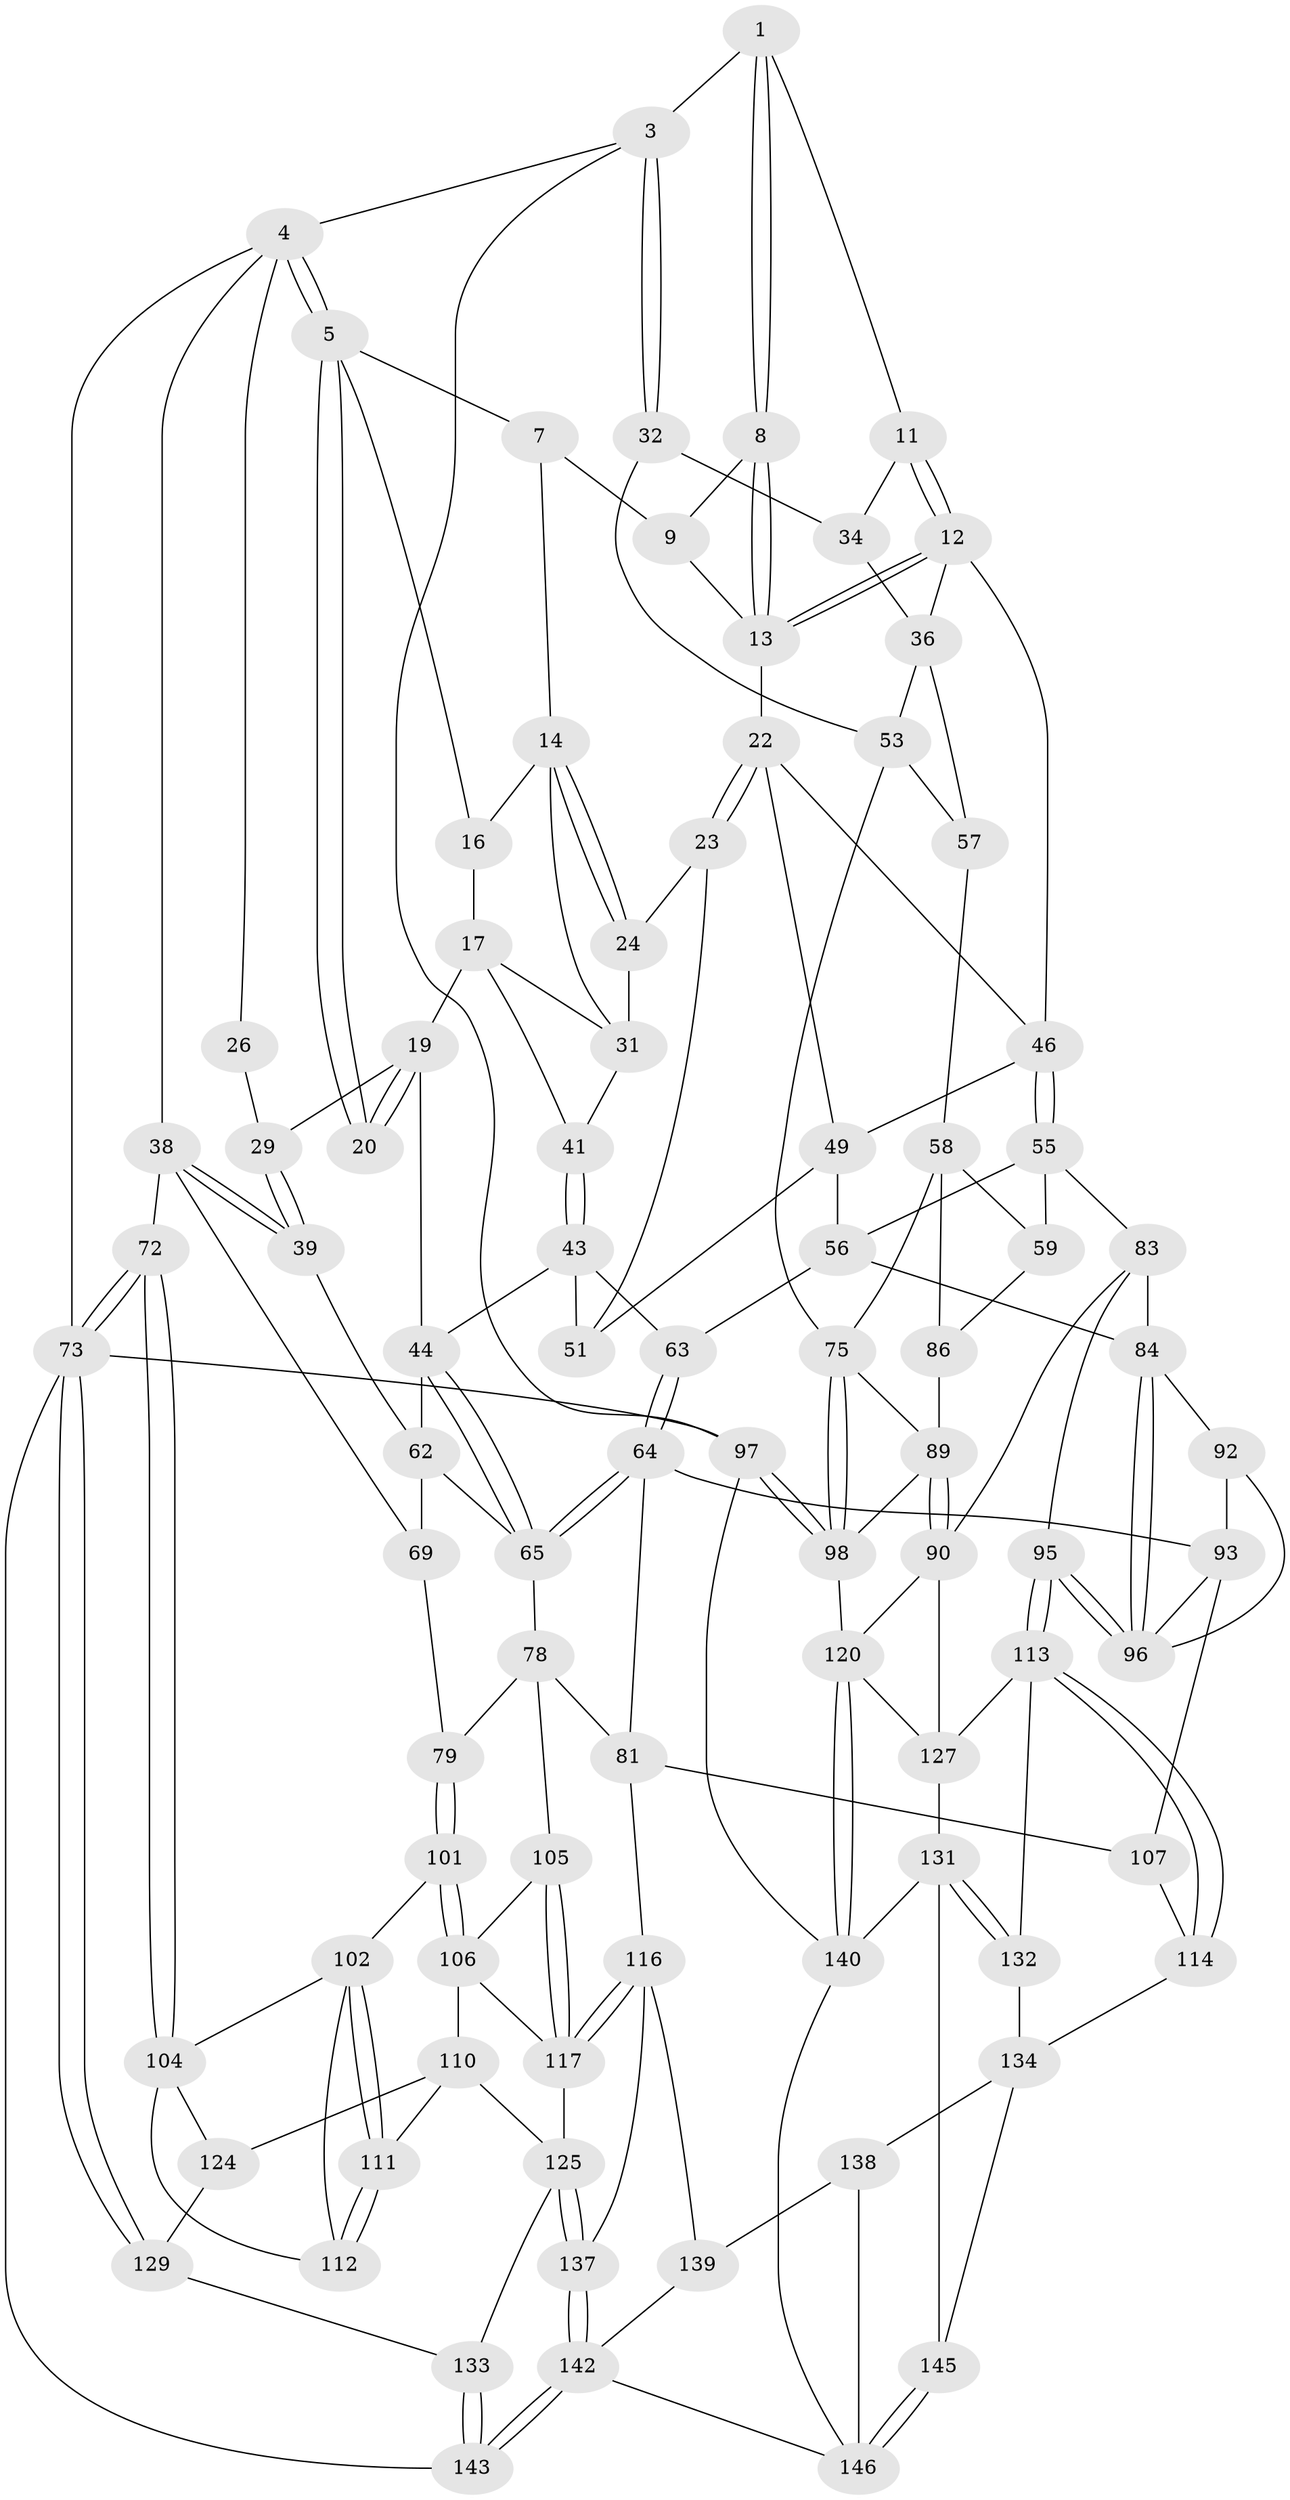 // original degree distribution, {3: 0.02027027027027027, 4: 0.23648648648648649, 6: 0.23648648648648649, 5: 0.5067567567567568}
// Generated by graph-tools (version 1.1) at 2025/42/03/06/25 10:42:28]
// undirected, 90 vertices, 200 edges
graph export_dot {
graph [start="1"]
  node [color=gray90,style=filled];
  1 [pos="+0.8409222009648339+0",super="+2"];
  3 [pos="+1+0"];
  4 [pos="+0+0",super="+25"];
  5 [pos="+0.30088976116564925+0",super="+6"];
  7 [pos="+0.5771230685878895+0",super="+10"];
  8 [pos="+0.7259956998582372+0.019478852247737193"];
  9 [pos="+0.6917799754265164+0.041371863835943046"];
  11 [pos="+0.8449809064182708+0.08685836148657594"];
  12 [pos="+0.8200343809982925+0.12701637147565067",super="+37"];
  13 [pos="+0.7856376693308558+0.1214769970825937",super="+21"];
  14 [pos="+0.5889739697994614+0.10463113490117223",super="+15"];
  16 [pos="+0.440339807324677+0"];
  17 [pos="+0.4599454682742194+0.08201824646515732",super="+18"];
  19 [pos="+0.28842560588912924+0.05289201970897721",super="+28"];
  20 [pos="+0.2648788408410654+0"];
  22 [pos="+0.6665646320707818+0.1671928612328908",super="+48"];
  23 [pos="+0.6480300739716308+0.1685451088071476",super="+52"];
  24 [pos="+0.6029702765996209+0.12449372207764677",super="+42"];
  26 [pos="+0+0.06620743927644344",super="+27"];
  29 [pos="+0.14106783149297308+0.12624991872993274",super="+30"];
  31 [pos="+0.49715909645894674+0.12099044499550124",super="+40"];
  32 [pos="+1+0",super="+33"];
  34 [pos="+0.965356867574102+0.09267713381654949",super="+35"];
  36 [pos="+0.9019938639905871+0.2541172863961476",super="+54"];
  38 [pos="+0+0.15930102213073433",super="+70"];
  39 [pos="+0+0.1784172537871149"];
  41 [pos="+0.4103773290030918+0.2581547206613288"];
  43 [pos="+0.3915514532101629+0.27420515532264744",super="+61"];
  44 [pos="+0.3353156770684905+0.30248028763349066",super="+45"];
  46 [pos="+0.8108836917738667+0.2715527634380828",super="+47"];
  49 [pos="+0.7019379892702855+0.29967038622856906",super="+50"];
  51 [pos="+0.5935378691035509+0.3246596071835014"];
  53 [pos="+1+0.32435982099842325",super="+71"];
  55 [pos="+0.752717777375189+0.45477529317168564",super="+60"];
  56 [pos="+0.6295412659235261+0.3812773069024826",super="+68"];
  57 [pos="+0.8847333332707626+0.418160531283296"];
  58 [pos="+0.861524901321055+0.4514171249869158",super="+77"];
  59 [pos="+0.8004088944962051+0.477262487545939",super="+87"];
  62 [pos="+0.2065972059743887+0.28334427139092777",super="+67"];
  63 [pos="+0.46103789767819686+0.49007292026541627"];
  64 [pos="+0.39805333266432846+0.5093708611416161",super="+80"];
  65 [pos="+0.36867368564368924+0.4797874358594471",super="+66"];
  69 [pos="+0+0.4871497736858012"];
  72 [pos="+0+0.6260560671093062"];
  73 [pos="+0+0.8957896155132014",super="+74"];
  75 [pos="+1+0.5054329105691334",super="+76"];
  78 [pos="+0.2199951383639065+0.49267071258943246",super="+82"];
  79 [pos="+0.10225843253888266+0.5673133060733822"];
  81 [pos="+0.3534352697758123+0.6240177212537062",super="+108"];
  83 [pos="+0.7476077664839055+0.4917992180182684",super="+91"];
  84 [pos="+0.6694865513108553+0.549046721379676",super="+85"];
  86 [pos="+0.9260463900409222+0.5585023799215144",super="+88"];
  89 [pos="+0.8655638433345693+0.6655676024128827",super="+94"];
  90 [pos="+0.7742163408961481+0.6949650828815299",super="+122"];
  92 [pos="+0.5657818320921396+0.5664437308501714"];
  93 [pos="+0.4548220719393878+0.6063007798803621",super="+100"];
  95 [pos="+0.6793447049122588+0.7100483731976022"];
  96 [pos="+0.6782346909087854+0.7084234510790435",super="+99"];
  97 [pos="+1+1"];
  98 [pos="+1+0.8660454733297436",super="+119"];
  101 [pos="+0.10375566351550866+0.5709514325947106"];
  102 [pos="+0.10113300091456544+0.6130197094332768",super="+103"];
  104 [pos="+0.02953941397295837+0.6829397400816292",super="+115"];
  105 [pos="+0.26032382889291694+0.6530644247943576"];
  106 [pos="+0.25872188768272203+0.6535117286951508",super="+109"];
  107 [pos="+0.4574024418124403+0.7892834501708565"];
  110 [pos="+0.15882967968139602+0.7176248660105078",super="+123"];
  111 [pos="+0.12860477183896987+0.7122565304930263"];
  112 [pos="+0.12209209082987539+0.7174691054046898"];
  113 [pos="+0.6441958872693173+0.7805309064398795",super="+128"];
  114 [pos="+0.6083871083908252+0.8087957692981487"];
  116 [pos="+0.41955186156869684+0.8252482593923393",super="+136"];
  117 [pos="+0.3160240317978073+0.8133961985464889",super="+118"];
  120 [pos="+1+0.829400853752019",super="+121"];
  124 [pos="+0.06269095660362438+0.7829071283114472"];
  125 [pos="+0.20902426864957238+0.8689531939800441",super="+126"];
  127 [pos="+0.7620950085014762+0.8415019005073373",super="+130"];
  129 [pos="+0.010940548479206233+0.8076163355873156"];
  131 [pos="+0.798641892979905+0.9462253795536147",super="+141"];
  132 [pos="+0.7449475633643701+0.9208164740034257"];
  133 [pos="+0.11364007771771034+0.9182783290693181"];
  134 [pos="+0.7105325785502167+0.932377587981313",super="+135"];
  137 [pos="+0.2671004003099475+1"];
  138 [pos="+0.5733285059906482+1"];
  139 [pos="+0.43188353903686144+0.8700658966518653"];
  140 [pos="+0.8394574734535485+1",super="+148"];
  142 [pos="+0.2611018148571718+1",super="+144"];
  143 [pos="+0+1"];
  145 [pos="+0.7193314718725676+0.9838713355156522"];
  146 [pos="+0.6541813172267112+1",super="+147"];
  1 -- 8;
  1 -- 8;
  1 -- 3;
  1 -- 11;
  3 -- 4;
  3 -- 32;
  3 -- 32;
  3 -- 97;
  4 -- 5;
  4 -- 5;
  4 -- 26;
  4 -- 38;
  4 -- 73;
  5 -- 20;
  5 -- 20;
  5 -- 16;
  5 -- 7;
  7 -- 9;
  7 -- 14;
  8 -- 9;
  8 -- 13;
  8 -- 13;
  9 -- 13;
  11 -- 12;
  11 -- 12;
  11 -- 34;
  12 -- 13;
  12 -- 13;
  12 -- 46;
  12 -- 36;
  13 -- 22;
  14 -- 24;
  14 -- 24;
  14 -- 16;
  14 -- 31;
  16 -- 17;
  17 -- 31;
  17 -- 19;
  17 -- 41;
  19 -- 20;
  19 -- 20;
  19 -- 44;
  19 -- 29;
  22 -- 23;
  22 -- 23;
  22 -- 49;
  22 -- 46;
  23 -- 24 [weight=2];
  23 -- 51;
  24 -- 31;
  26 -- 29 [weight=2];
  29 -- 39;
  29 -- 39;
  31 -- 41;
  32 -- 53;
  32 -- 34 [weight=2];
  34 -- 36;
  36 -- 57;
  36 -- 53;
  38 -- 39;
  38 -- 39;
  38 -- 72;
  38 -- 69;
  39 -- 62;
  41 -- 43;
  41 -- 43;
  43 -- 44;
  43 -- 51;
  43 -- 63;
  44 -- 65;
  44 -- 65;
  44 -- 62;
  46 -- 55;
  46 -- 55;
  46 -- 49;
  49 -- 56;
  49 -- 51;
  53 -- 57;
  53 -- 75;
  55 -- 56;
  55 -- 83;
  55 -- 59;
  56 -- 84;
  56 -- 63;
  57 -- 58;
  58 -- 59;
  58 -- 86;
  58 -- 75;
  59 -- 86 [weight=2];
  62 -- 65;
  62 -- 69;
  63 -- 64;
  63 -- 64;
  64 -- 65;
  64 -- 65;
  64 -- 81;
  64 -- 93;
  65 -- 78;
  69 -- 79;
  72 -- 73;
  72 -- 73;
  72 -- 104;
  72 -- 104;
  73 -- 129;
  73 -- 129;
  73 -- 97;
  73 -- 143;
  75 -- 98;
  75 -- 98;
  75 -- 89;
  78 -- 79;
  78 -- 81;
  78 -- 105;
  79 -- 101;
  79 -- 101;
  81 -- 107;
  81 -- 116;
  83 -- 84;
  83 -- 90;
  83 -- 95;
  84 -- 96;
  84 -- 96;
  84 -- 92;
  86 -- 89;
  89 -- 90;
  89 -- 90;
  89 -- 98;
  90 -- 127;
  90 -- 120;
  92 -- 93;
  92 -- 96;
  93 -- 107;
  93 -- 96;
  95 -- 96;
  95 -- 96;
  95 -- 113;
  95 -- 113;
  97 -- 98;
  97 -- 98;
  97 -- 140;
  98 -- 120;
  101 -- 102;
  101 -- 106;
  101 -- 106;
  102 -- 111;
  102 -- 111;
  102 -- 104;
  102 -- 112;
  104 -- 112;
  104 -- 124;
  105 -- 106;
  105 -- 117;
  105 -- 117;
  106 -- 117;
  106 -- 110;
  107 -- 114;
  110 -- 111;
  110 -- 124;
  110 -- 125;
  111 -- 112;
  111 -- 112;
  113 -- 114;
  113 -- 114;
  113 -- 132;
  113 -- 127;
  114 -- 134;
  116 -- 117;
  116 -- 117;
  116 -- 137;
  116 -- 139;
  117 -- 125;
  120 -- 140;
  120 -- 140;
  120 -- 127;
  124 -- 129;
  125 -- 137;
  125 -- 137;
  125 -- 133;
  127 -- 131;
  129 -- 133;
  131 -- 132;
  131 -- 132;
  131 -- 145;
  131 -- 140;
  132 -- 134;
  133 -- 143;
  133 -- 143;
  134 -- 145;
  134 -- 138;
  137 -- 142;
  137 -- 142;
  138 -- 139;
  138 -- 146;
  139 -- 142;
  140 -- 146;
  142 -- 143;
  142 -- 143;
  142 -- 146;
  145 -- 146;
  145 -- 146;
}
